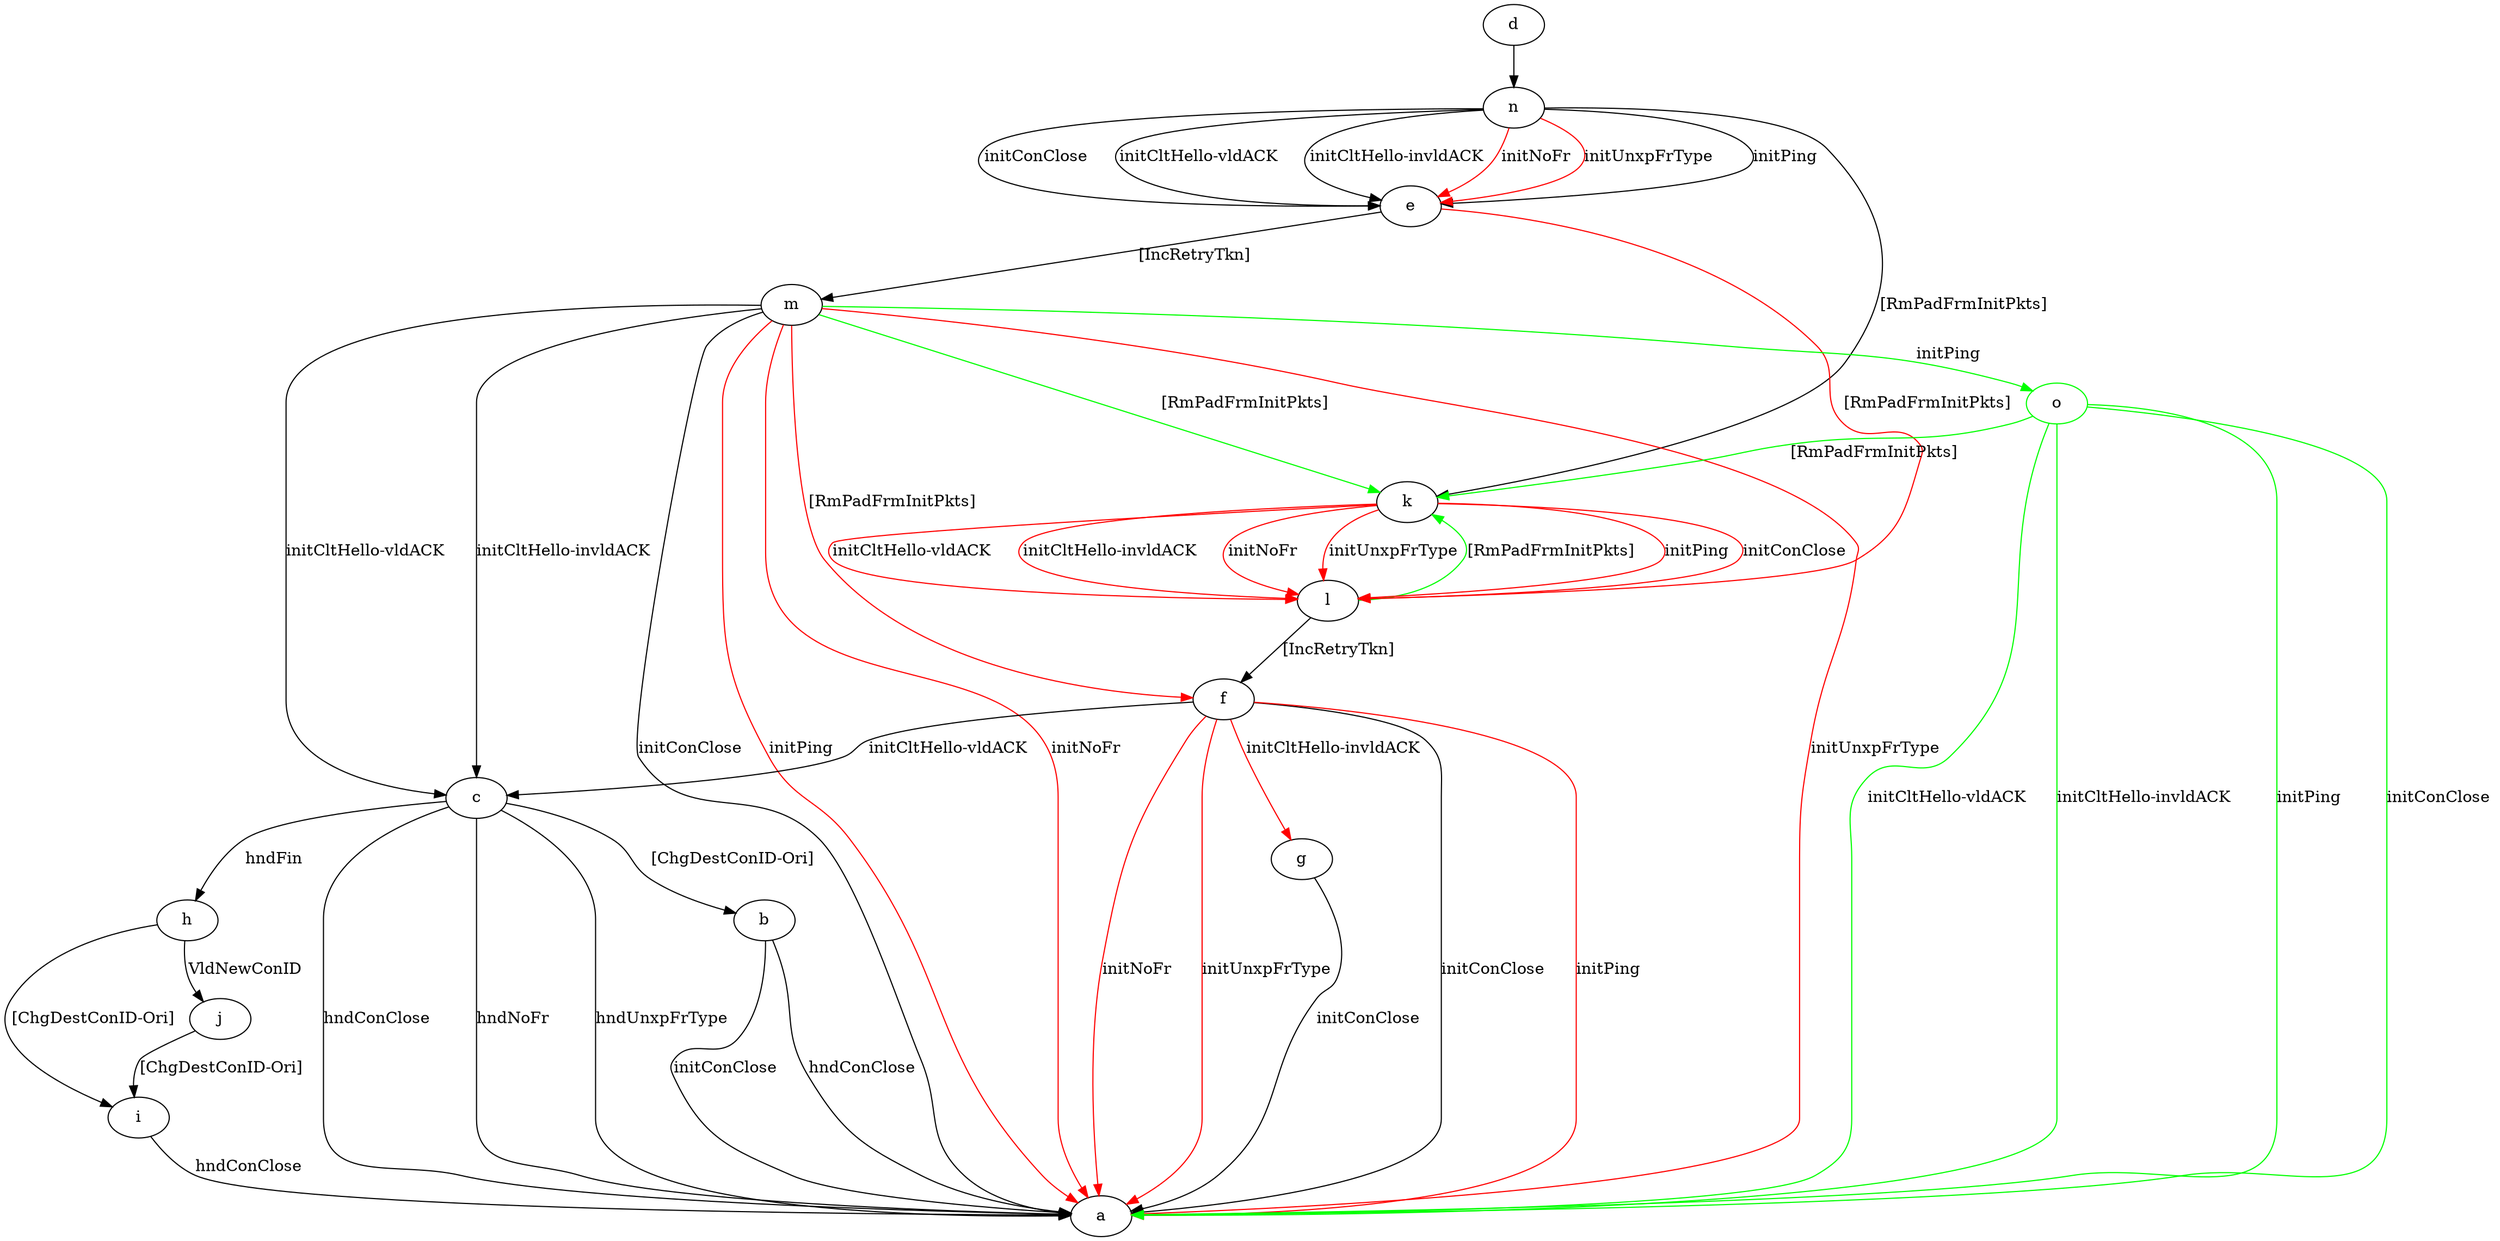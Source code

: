 digraph "" {
	b -> a	[key=0,
		label="initConClose "];
	b -> a	[key=1,
		label="hndConClose "];
	c -> a	[key=0,
		label="hndConClose "];
	c -> a	[key=1,
		label="hndNoFr "];
	c -> a	[key=2,
		label="hndUnxpFrType "];
	c -> b	[key=0,
		label="[ChgDestConID-Ori] "];
	c -> h	[key=0,
		label="hndFin "];
	d -> n	[key=0];
	e -> l	[key=0,
		color=red,
		label="[RmPadFrmInitPkts] "];
	e -> m	[key=0,
		label="[IncRetryTkn] "];
	f -> a	[key=0,
		label="initConClose "];
	f -> a	[key=1,
		color=red,
		label="initPing "];
	f -> a	[key=2,
		color=red,
		label="initNoFr "];
	f -> a	[key=3,
		color=red,
		label="initUnxpFrType "];
	f -> c	[key=0,
		label="initCltHello-vldACK "];
	f -> g	[key=0,
		color=red,
		label="initCltHello-invldACK "];
	g -> a	[key=0,
		label="initConClose "];
	h -> i	[key=0,
		label="[ChgDestConID-Ori] "];
	h -> j	[key=0,
		label="VldNewConID "];
	i -> a	[key=0,
		label="hndConClose "];
	j -> i	[key=0,
		label="[ChgDestConID-Ori] "];
	k -> l	[key=0,
		color=red,
		label="initPing "];
	k -> l	[key=1,
		color=red,
		label="initConClose "];
	k -> l	[key=2,
		color=red,
		label="initCltHello-vldACK "];
	k -> l	[key=3,
		color=red,
		label="initCltHello-invldACK "];
	k -> l	[key=4,
		color=red,
		label="initNoFr "];
	k -> l	[key=5,
		color=red,
		label="initUnxpFrType "];
	l -> f	[key=0,
		label="[IncRetryTkn] "];
	l -> k	[key=0,
		color=green,
		label="[RmPadFrmInitPkts] "];
	m -> a	[key=0,
		label="initConClose "];
	m -> a	[key=1,
		color=red,
		label="initPing "];
	m -> a	[key=2,
		color=red,
		label="initNoFr "];
	m -> a	[key=3,
		color=red,
		label="initUnxpFrType "];
	m -> c	[key=0,
		label="initCltHello-vldACK "];
	m -> c	[key=1,
		label="initCltHello-invldACK "];
	m -> f	[key=0,
		color=red,
		label="[RmPadFrmInitPkts] "];
	m -> k	[key=0,
		color=green,
		label="[RmPadFrmInitPkts] "];
	o	[color=green];
	m -> o	[key=0,
		color=green,
		label="initPing "];
	n -> e	[key=0,
		label="initPing "];
	n -> e	[key=1,
		label="initConClose "];
	n -> e	[key=2,
		label="initCltHello-vldACK "];
	n -> e	[key=3,
		label="initCltHello-invldACK "];
	n -> e	[key=4,
		color=red,
		label="initNoFr "];
	n -> e	[key=5,
		color=red,
		label="initUnxpFrType "];
	n -> k	[key=0,
		label="[RmPadFrmInitPkts] "];
	o -> a	[key=0,
		color=green,
		label="initPing "];
	o -> a	[key=1,
		color=green,
		label="initConClose "];
	o -> a	[key=2,
		color=green,
		label="initCltHello-vldACK "];
	o -> a	[key=3,
		color=green,
		label="initCltHello-invldACK "];
	o -> k	[key=0,
		color=green,
		label="[RmPadFrmInitPkts] "];
}

